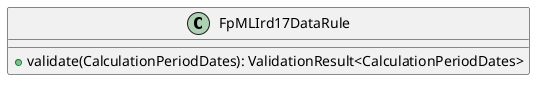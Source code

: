 @startuml

    class FpMLIrd17DataRule [[FpMLIrd17DataRule.html]] {
        +validate(CalculationPeriodDates): ValidationResult<CalculationPeriodDates>
    }

@enduml
